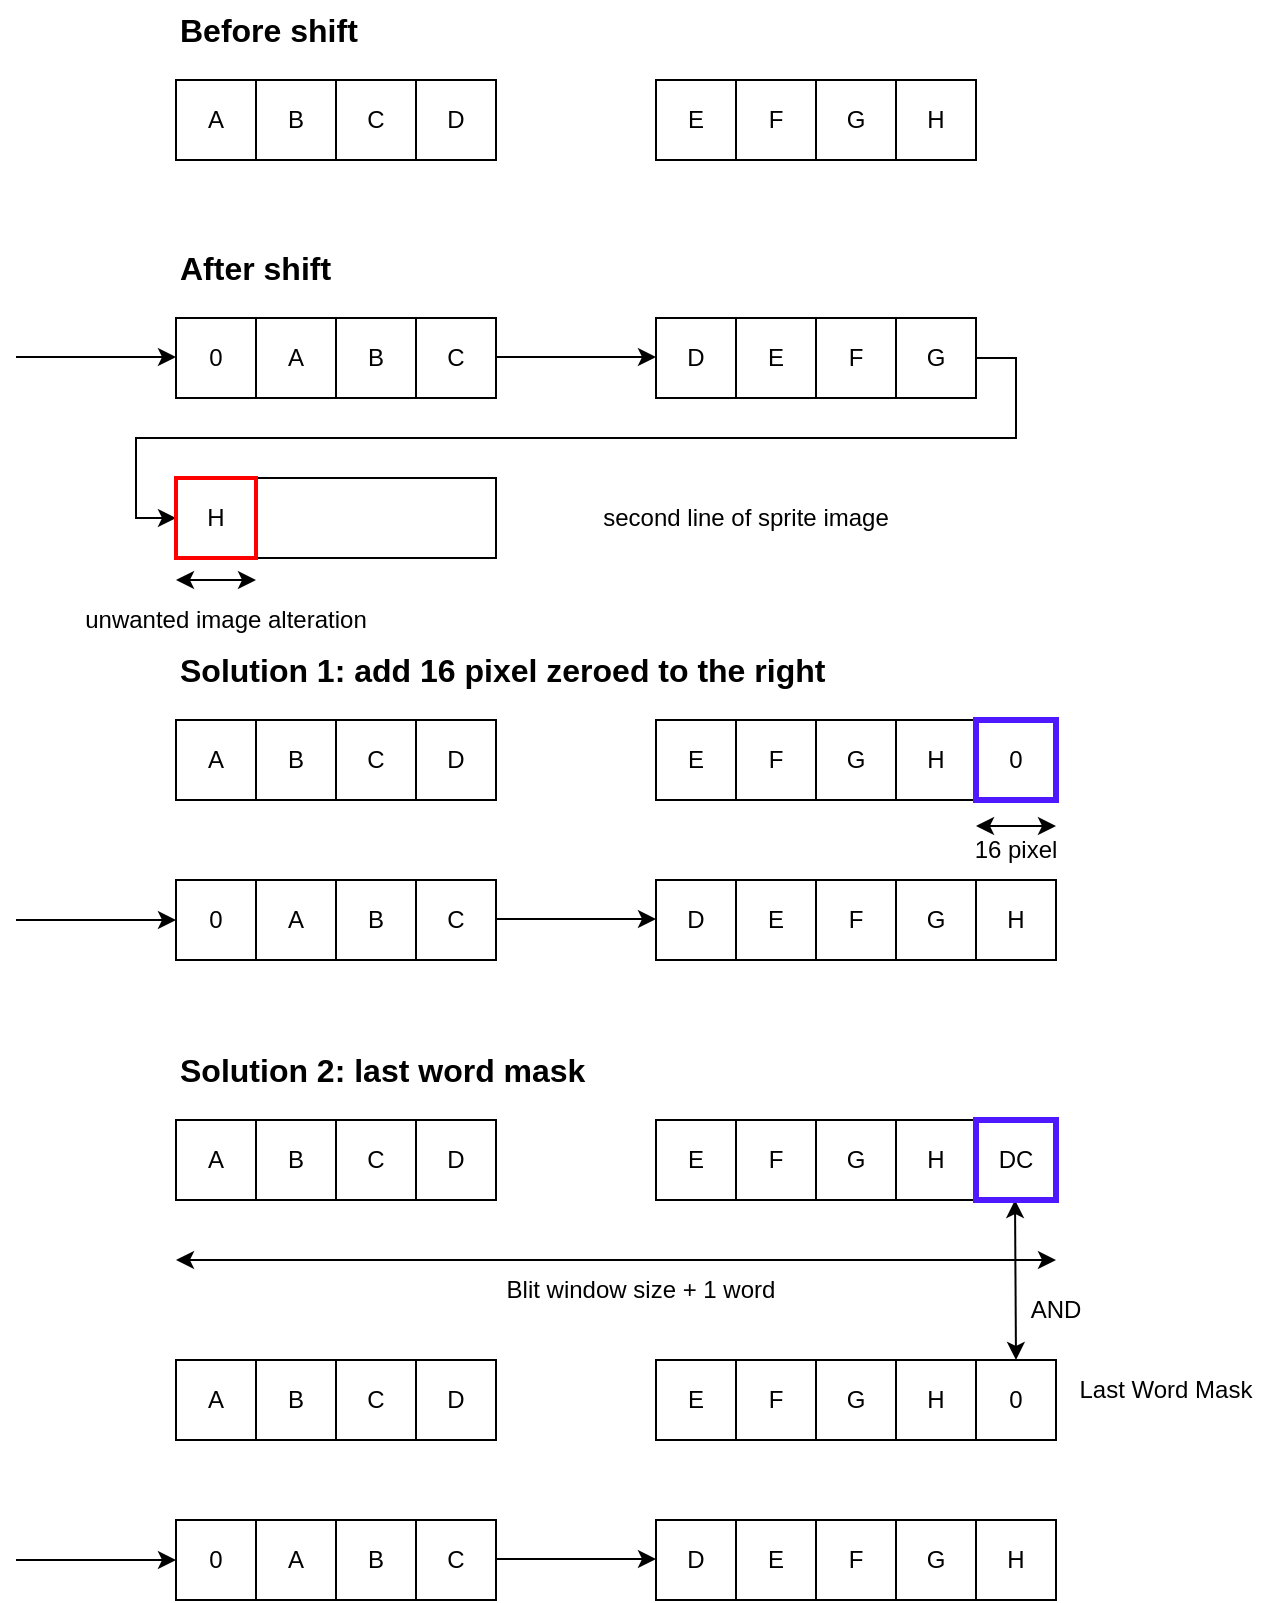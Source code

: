 <mxfile version="24.8.0">
  <diagram name="Pagina-1" id="myn1QHJSKxDFGK9l9JSB">
    <mxGraphModel dx="1042" dy="533" grid="1" gridSize="10" guides="1" tooltips="1" connect="1" arrows="1" fold="1" page="1" pageScale="1" pageWidth="1169" pageHeight="827" math="0" shadow="0">
      <root>
        <mxCell id="0" />
        <mxCell id="1" parent="0" />
        <mxCell id="HODwGx-z2l939eBfWZcS-1" value="" style="rounded=0;whiteSpace=wrap;html=1;" parent="1" vertex="1">
          <mxGeometry x="120" y="159" width="160" height="40" as="geometry" />
        </mxCell>
        <mxCell id="HODwGx-z2l939eBfWZcS-2" value="" style="rounded=0;whiteSpace=wrap;html=1;" parent="1" vertex="1">
          <mxGeometry x="360" y="159" width="160" height="40" as="geometry" />
        </mxCell>
        <mxCell id="HODwGx-z2l939eBfWZcS-4" value="" style="endArrow=classic;html=1;rounded=0;" parent="1" edge="1">
          <mxGeometry width="50" height="50" relative="1" as="geometry">
            <mxPoint x="40" y="178.5" as="sourcePoint" />
            <mxPoint x="120" y="178.5" as="targetPoint" />
          </mxGeometry>
        </mxCell>
        <mxCell id="HODwGx-z2l939eBfWZcS-5" value="" style="endArrow=classic;html=1;rounded=0;" parent="1" edge="1">
          <mxGeometry width="50" height="50" relative="1" as="geometry">
            <mxPoint x="280" y="178.5" as="sourcePoint" />
            <mxPoint x="360" y="178.5" as="targetPoint" />
          </mxGeometry>
        </mxCell>
        <mxCell id="HODwGx-z2l939eBfWZcS-6" value="0" style="rounded=0;whiteSpace=wrap;html=1;" parent="1" vertex="1">
          <mxGeometry x="120" y="159" width="40" height="40" as="geometry" />
        </mxCell>
        <mxCell id="HODwGx-z2l939eBfWZcS-7" value="" style="rounded=0;whiteSpace=wrap;html=1;" parent="1" vertex="1">
          <mxGeometry x="120" y="40" width="160" height="40" as="geometry" />
        </mxCell>
        <mxCell id="HODwGx-z2l939eBfWZcS-8" value="A" style="rounded=0;whiteSpace=wrap;html=1;" parent="1" vertex="1">
          <mxGeometry x="120" y="40" width="40" height="40" as="geometry" />
        </mxCell>
        <mxCell id="HODwGx-z2l939eBfWZcS-9" value="B" style="rounded=0;whiteSpace=wrap;html=1;" parent="1" vertex="1">
          <mxGeometry x="160" y="40" width="40" height="40" as="geometry" />
        </mxCell>
        <mxCell id="HODwGx-z2l939eBfWZcS-10" value="C" style="rounded=0;whiteSpace=wrap;html=1;" parent="1" vertex="1">
          <mxGeometry x="200" y="40" width="40" height="40" as="geometry" />
        </mxCell>
        <mxCell id="HODwGx-z2l939eBfWZcS-11" value="D" style="rounded=0;whiteSpace=wrap;html=1;" parent="1" vertex="1">
          <mxGeometry x="240" y="40" width="40" height="40" as="geometry" />
        </mxCell>
        <mxCell id="HODwGx-z2l939eBfWZcS-12" value="" style="rounded=0;whiteSpace=wrap;html=1;" parent="1" vertex="1">
          <mxGeometry x="360" y="40" width="160" height="40" as="geometry" />
        </mxCell>
        <mxCell id="HODwGx-z2l939eBfWZcS-13" value="E" style="rounded=0;whiteSpace=wrap;html=1;" parent="1" vertex="1">
          <mxGeometry x="360" y="40" width="40" height="40" as="geometry" />
        </mxCell>
        <mxCell id="HODwGx-z2l939eBfWZcS-14" value="F" style="rounded=0;whiteSpace=wrap;html=1;" parent="1" vertex="1">
          <mxGeometry x="400" y="40" width="40" height="40" as="geometry" />
        </mxCell>
        <mxCell id="HODwGx-z2l939eBfWZcS-15" value="G" style="rounded=0;whiteSpace=wrap;html=1;" parent="1" vertex="1">
          <mxGeometry x="440" y="40" width="40" height="40" as="geometry" />
        </mxCell>
        <mxCell id="HODwGx-z2l939eBfWZcS-16" value="H" style="rounded=0;whiteSpace=wrap;html=1;" parent="1" vertex="1">
          <mxGeometry x="480" y="40" width="40" height="40" as="geometry" />
        </mxCell>
        <mxCell id="HODwGx-z2l939eBfWZcS-17" value="A" style="rounded=0;whiteSpace=wrap;html=1;" parent="1" vertex="1">
          <mxGeometry x="160" y="159" width="40" height="40" as="geometry" />
        </mxCell>
        <mxCell id="HODwGx-z2l939eBfWZcS-18" value="B" style="rounded=0;whiteSpace=wrap;html=1;" parent="1" vertex="1">
          <mxGeometry x="200" y="159" width="40" height="40" as="geometry" />
        </mxCell>
        <mxCell id="HODwGx-z2l939eBfWZcS-19" value="C" style="rounded=0;whiteSpace=wrap;html=1;" parent="1" vertex="1">
          <mxGeometry x="240" y="159" width="40" height="40" as="geometry" />
        </mxCell>
        <mxCell id="HODwGx-z2l939eBfWZcS-20" value="D" style="rounded=0;whiteSpace=wrap;html=1;" parent="1" vertex="1">
          <mxGeometry x="360" y="159" width="40" height="40" as="geometry" />
        </mxCell>
        <mxCell id="HODwGx-z2l939eBfWZcS-21" value="E" style="rounded=0;whiteSpace=wrap;html=1;" parent="1" vertex="1">
          <mxGeometry x="400" y="159" width="40" height="40" as="geometry" />
        </mxCell>
        <mxCell id="HODwGx-z2l939eBfWZcS-22" value="F" style="rounded=0;whiteSpace=wrap;html=1;" parent="1" vertex="1">
          <mxGeometry x="440" y="159" width="40" height="40" as="geometry" />
        </mxCell>
        <mxCell id="HODwGx-z2l939eBfWZcS-26" style="edgeStyle=orthogonalEdgeStyle;rounded=0;orthogonalLoop=1;jettySize=auto;html=1;entryX=0;entryY=0.5;entryDx=0;entryDy=0;exitX=1;exitY=0.5;exitDx=0;exitDy=0;" parent="1" source="HODwGx-z2l939eBfWZcS-23" target="HODwGx-z2l939eBfWZcS-25" edge="1">
          <mxGeometry relative="1" as="geometry" />
        </mxCell>
        <mxCell id="HODwGx-z2l939eBfWZcS-23" value="G" style="rounded=0;whiteSpace=wrap;html=1;" parent="1" vertex="1">
          <mxGeometry x="480" y="159" width="40" height="40" as="geometry" />
        </mxCell>
        <mxCell id="HODwGx-z2l939eBfWZcS-24" value="" style="rounded=0;whiteSpace=wrap;html=1;" parent="1" vertex="1">
          <mxGeometry x="120" y="239" width="160" height="40" as="geometry" />
        </mxCell>
        <mxCell id="HODwGx-z2l939eBfWZcS-25" value="H" style="rounded=0;whiteSpace=wrap;html=1;strokeWidth=2;strokeColor=#FF0000;" parent="1" vertex="1">
          <mxGeometry x="120" y="239" width="40" height="40" as="geometry" />
        </mxCell>
        <mxCell id="HODwGx-z2l939eBfWZcS-27" value="&lt;b&gt;&lt;font style=&quot;font-size: 16px;&quot;&gt;Before shift&lt;/font&gt;&lt;/b&gt;" style="text;html=1;align=left;verticalAlign=middle;whiteSpace=wrap;rounded=0;" parent="1" vertex="1">
          <mxGeometry x="120" width="110" height="30" as="geometry" />
        </mxCell>
        <mxCell id="HODwGx-z2l939eBfWZcS-28" value="&lt;b&gt;&lt;font style=&quot;font-size: 16px;&quot;&gt;After shift&lt;/font&gt;&lt;/b&gt;" style="text;html=1;align=left;verticalAlign=middle;whiteSpace=wrap;rounded=0;" parent="1" vertex="1">
          <mxGeometry x="120" y="119" width="110" height="30" as="geometry" />
        </mxCell>
        <mxCell id="HODwGx-z2l939eBfWZcS-44" value="&lt;b&gt;&lt;font style=&quot;font-size: 16px;&quot;&gt;Solution 2: last word mask&lt;/font&gt;&lt;/b&gt;" style="text;html=1;align=left;verticalAlign=middle;whiteSpace=wrap;rounded=0;" parent="1" vertex="1">
          <mxGeometry x="120" y="520" width="220" height="30" as="geometry" />
        </mxCell>
        <mxCell id="HODwGx-z2l939eBfWZcS-45" value="0" style="rounded=0;whiteSpace=wrap;html=1;" parent="1" vertex="1">
          <mxGeometry x="520" y="680" width="40" height="40" as="geometry" />
        </mxCell>
        <mxCell id="HODwGx-z2l939eBfWZcS-46" value="Last Word Mask" style="text;html=1;align=center;verticalAlign=middle;whiteSpace=wrap;rounded=0;" parent="1" vertex="1">
          <mxGeometry x="560" y="680" width="110" height="30" as="geometry" />
        </mxCell>
        <mxCell id="HODwGx-z2l939eBfWZcS-53" value="" style="endArrow=classic;startArrow=classic;html=1;rounded=0;exitX=0.5;exitY=0;exitDx=0;exitDy=0;" parent="1" edge="1" source="HODwGx-z2l939eBfWZcS-45">
          <mxGeometry width="50" height="50" relative="1" as="geometry">
            <mxPoint x="540" y="640" as="sourcePoint" />
            <mxPoint x="539.5" y="600" as="targetPoint" />
          </mxGeometry>
        </mxCell>
        <mxCell id="HODwGx-z2l939eBfWZcS-57" value="AND" style="text;html=1;align=center;verticalAlign=middle;whiteSpace=wrap;rounded=0;" parent="1" vertex="1">
          <mxGeometry x="530" y="640" width="60" height="30" as="geometry" />
        </mxCell>
        <mxCell id="HODwGx-z2l939eBfWZcS-85" value="" style="rounded=0;whiteSpace=wrap;html=1;" parent="1" vertex="1">
          <mxGeometry x="360" y="440" width="200" height="40" as="geometry" />
        </mxCell>
        <mxCell id="HODwGx-z2l939eBfWZcS-86" value="" style="endArrow=classic;html=1;rounded=0;" parent="1" edge="1">
          <mxGeometry width="50" height="50" relative="1" as="geometry">
            <mxPoint x="40" y="460" as="sourcePoint" />
            <mxPoint x="120" y="460" as="targetPoint" />
          </mxGeometry>
        </mxCell>
        <mxCell id="HODwGx-z2l939eBfWZcS-87" value="" style="endArrow=classic;html=1;rounded=0;" parent="1" edge="1">
          <mxGeometry width="50" height="50" relative="1" as="geometry">
            <mxPoint x="280" y="459.5" as="sourcePoint" />
            <mxPoint x="360" y="459.5" as="targetPoint" />
          </mxGeometry>
        </mxCell>
        <mxCell id="HODwGx-z2l939eBfWZcS-89" value="A" style="rounded=0;whiteSpace=wrap;html=1;" parent="1" vertex="1">
          <mxGeometry x="160" y="440" width="40" height="40" as="geometry" />
        </mxCell>
        <mxCell id="HODwGx-z2l939eBfWZcS-90" value="B" style="rounded=0;whiteSpace=wrap;html=1;" parent="1" vertex="1">
          <mxGeometry x="200" y="440" width="40" height="40" as="geometry" />
        </mxCell>
        <mxCell id="HODwGx-z2l939eBfWZcS-91" value="C" style="rounded=0;whiteSpace=wrap;html=1;" parent="1" vertex="1">
          <mxGeometry x="240" y="440" width="40" height="40" as="geometry" />
        </mxCell>
        <mxCell id="HODwGx-z2l939eBfWZcS-93" value="E" style="rounded=0;whiteSpace=wrap;html=1;" parent="1" vertex="1">
          <mxGeometry x="400" y="440" width="40" height="40" as="geometry" />
        </mxCell>
        <mxCell id="HODwGx-z2l939eBfWZcS-94" value="F" style="rounded=0;whiteSpace=wrap;html=1;" parent="1" vertex="1">
          <mxGeometry x="440" y="440" width="40" height="40" as="geometry" />
        </mxCell>
        <mxCell id="HODwGx-z2l939eBfWZcS-95" value="G" style="rounded=0;whiteSpace=wrap;html=1;" parent="1" vertex="1">
          <mxGeometry x="480" y="440" width="40" height="40" as="geometry" />
        </mxCell>
        <mxCell id="HODwGx-z2l939eBfWZcS-96" value="H" style="rounded=0;whiteSpace=wrap;html=1;" parent="1" vertex="1">
          <mxGeometry x="520" y="440" width="40" height="40" as="geometry" />
        </mxCell>
        <mxCell id="HODwGx-z2l939eBfWZcS-97" value="&lt;b&gt;&lt;font style=&quot;font-size: 16px;&quot;&gt;Solution 1: add 16 pixel zeroed to the right&lt;/font&gt;&lt;/b&gt;" style="text;html=1;align=left;verticalAlign=middle;whiteSpace=wrap;rounded=0;" parent="1" vertex="1">
          <mxGeometry x="120" y="320" width="350" height="30" as="geometry" />
        </mxCell>
        <mxCell id="HODwGx-z2l939eBfWZcS-108" value="0" style="rounded=0;whiteSpace=wrap;html=1;" parent="1" vertex="1">
          <mxGeometry x="120" y="440" width="40" height="40" as="geometry" />
        </mxCell>
        <mxCell id="HODwGx-z2l939eBfWZcS-109" value="" style="rounded=0;whiteSpace=wrap;html=1;" parent="1" vertex="1">
          <mxGeometry x="120" y="360" width="160" height="40" as="geometry" />
        </mxCell>
        <mxCell id="HODwGx-z2l939eBfWZcS-110" value="A" style="rounded=0;whiteSpace=wrap;html=1;" parent="1" vertex="1">
          <mxGeometry x="120" y="360" width="40" height="40" as="geometry" />
        </mxCell>
        <mxCell id="HODwGx-z2l939eBfWZcS-111" value="B" style="rounded=0;whiteSpace=wrap;html=1;" parent="1" vertex="1">
          <mxGeometry x="160" y="360" width="40" height="40" as="geometry" />
        </mxCell>
        <mxCell id="HODwGx-z2l939eBfWZcS-112" value="C" style="rounded=0;whiteSpace=wrap;html=1;" parent="1" vertex="1">
          <mxGeometry x="200" y="360" width="40" height="40" as="geometry" />
        </mxCell>
        <mxCell id="HODwGx-z2l939eBfWZcS-113" value="D" style="rounded=0;whiteSpace=wrap;html=1;" parent="1" vertex="1">
          <mxGeometry x="240" y="360" width="40" height="40" as="geometry" />
        </mxCell>
        <mxCell id="HODwGx-z2l939eBfWZcS-114" value="" style="rounded=0;whiteSpace=wrap;html=1;" parent="1" vertex="1">
          <mxGeometry x="360" y="360" width="160" height="40" as="geometry" />
        </mxCell>
        <mxCell id="HODwGx-z2l939eBfWZcS-115" value="E" style="rounded=0;whiteSpace=wrap;html=1;" parent="1" vertex="1">
          <mxGeometry x="360" y="360" width="40" height="40" as="geometry" />
        </mxCell>
        <mxCell id="HODwGx-z2l939eBfWZcS-116" value="F" style="rounded=0;whiteSpace=wrap;html=1;" parent="1" vertex="1">
          <mxGeometry x="400" y="360" width="40" height="40" as="geometry" />
        </mxCell>
        <mxCell id="HODwGx-z2l939eBfWZcS-117" value="G" style="rounded=0;whiteSpace=wrap;html=1;" parent="1" vertex="1">
          <mxGeometry x="440" y="360" width="40" height="40" as="geometry" />
        </mxCell>
        <mxCell id="HODwGx-z2l939eBfWZcS-118" value="H" style="rounded=0;whiteSpace=wrap;html=1;" parent="1" vertex="1">
          <mxGeometry x="480" y="360" width="40" height="40" as="geometry" />
        </mxCell>
        <mxCell id="HODwGx-z2l939eBfWZcS-120" value="0" style="rounded=0;whiteSpace=wrap;html=1;" parent="1" vertex="1">
          <mxGeometry x="520" y="360" width="40" height="40" as="geometry" />
        </mxCell>
        <mxCell id="HODwGx-z2l939eBfWZcS-121" value="0" style="rounded=0;whiteSpace=wrap;html=1;strokeWidth=3;strokeColor=#4F19FF;" parent="1" vertex="1">
          <mxGeometry x="520" y="360" width="40" height="40" as="geometry" />
        </mxCell>
        <mxCell id="HODwGx-z2l939eBfWZcS-122" value="D" style="rounded=0;whiteSpace=wrap;html=1;" parent="1" vertex="1">
          <mxGeometry x="360" y="440" width="40" height="40" as="geometry" />
        </mxCell>
        <mxCell id="HODwGx-z2l939eBfWZcS-124" value="" style="endArrow=classic;startArrow=classic;html=1;rounded=0;" parent="1" edge="1">
          <mxGeometry width="50" height="50" relative="1" as="geometry">
            <mxPoint x="520" y="413" as="sourcePoint" />
            <mxPoint x="560" y="413" as="targetPoint" />
          </mxGeometry>
        </mxCell>
        <mxCell id="HODwGx-z2l939eBfWZcS-125" value="16 pixel" style="text;html=1;align=center;verticalAlign=middle;whiteSpace=wrap;rounded=0;" parent="1" vertex="1">
          <mxGeometry x="510" y="410" width="60" height="30" as="geometry" />
        </mxCell>
        <mxCell id="HODwGx-z2l939eBfWZcS-131" value="" style="endArrow=classic;startArrow=classic;html=1;rounded=0;" parent="1" edge="1">
          <mxGeometry width="50" height="50" relative="1" as="geometry">
            <mxPoint x="120" y="290" as="sourcePoint" />
            <mxPoint x="160" y="290" as="targetPoint" />
          </mxGeometry>
        </mxCell>
        <mxCell id="HODwGx-z2l939eBfWZcS-132" value="unwanted image alteration" style="text;html=1;align=center;verticalAlign=middle;whiteSpace=wrap;rounded=0;" parent="1" vertex="1">
          <mxGeometry x="60" y="300" width="170" height="20" as="geometry" />
        </mxCell>
        <mxCell id="HODwGx-z2l939eBfWZcS-133" value="second line of sprite image" style="text;html=1;align=center;verticalAlign=middle;whiteSpace=wrap;rounded=0;" parent="1" vertex="1">
          <mxGeometry x="320" y="244" width="170" height="30" as="geometry" />
        </mxCell>
        <mxCell id="MKuVThgs3kKms2mTyCE0-1" value="" style="rounded=0;whiteSpace=wrap;html=1;" vertex="1" parent="1">
          <mxGeometry x="120" y="560" width="160" height="40" as="geometry" />
        </mxCell>
        <mxCell id="MKuVThgs3kKms2mTyCE0-2" value="A" style="rounded=0;whiteSpace=wrap;html=1;" vertex="1" parent="1">
          <mxGeometry x="120" y="560" width="40" height="40" as="geometry" />
        </mxCell>
        <mxCell id="MKuVThgs3kKms2mTyCE0-3" value="B" style="rounded=0;whiteSpace=wrap;html=1;" vertex="1" parent="1">
          <mxGeometry x="160" y="560" width="40" height="40" as="geometry" />
        </mxCell>
        <mxCell id="MKuVThgs3kKms2mTyCE0-4" value="C" style="rounded=0;whiteSpace=wrap;html=1;" vertex="1" parent="1">
          <mxGeometry x="200" y="560" width="40" height="40" as="geometry" />
        </mxCell>
        <mxCell id="MKuVThgs3kKms2mTyCE0-5" value="D" style="rounded=0;whiteSpace=wrap;html=1;" vertex="1" parent="1">
          <mxGeometry x="240" y="560" width="40" height="40" as="geometry" />
        </mxCell>
        <mxCell id="MKuVThgs3kKms2mTyCE0-6" value="" style="rounded=0;whiteSpace=wrap;html=1;" vertex="1" parent="1">
          <mxGeometry x="360" y="560" width="160" height="40" as="geometry" />
        </mxCell>
        <mxCell id="MKuVThgs3kKms2mTyCE0-7" value="E" style="rounded=0;whiteSpace=wrap;html=1;" vertex="1" parent="1">
          <mxGeometry x="360" y="560" width="40" height="40" as="geometry" />
        </mxCell>
        <mxCell id="MKuVThgs3kKms2mTyCE0-8" value="F" style="rounded=0;whiteSpace=wrap;html=1;" vertex="1" parent="1">
          <mxGeometry x="400" y="560" width="40" height="40" as="geometry" />
        </mxCell>
        <mxCell id="MKuVThgs3kKms2mTyCE0-9" value="G" style="rounded=0;whiteSpace=wrap;html=1;" vertex="1" parent="1">
          <mxGeometry x="440" y="560" width="40" height="40" as="geometry" />
        </mxCell>
        <mxCell id="MKuVThgs3kKms2mTyCE0-10" value="H" style="rounded=0;whiteSpace=wrap;html=1;" vertex="1" parent="1">
          <mxGeometry x="480" y="560" width="40" height="40" as="geometry" />
        </mxCell>
        <mxCell id="MKuVThgs3kKms2mTyCE0-11" value="0" style="rounded=0;whiteSpace=wrap;html=1;" vertex="1" parent="1">
          <mxGeometry x="520" y="560" width="40" height="40" as="geometry" />
        </mxCell>
        <mxCell id="MKuVThgs3kKms2mTyCE0-12" value="DC" style="rounded=0;whiteSpace=wrap;html=1;strokeWidth=3;strokeColor=#4F19FF;" vertex="1" parent="1">
          <mxGeometry x="520" y="560" width="40" height="40" as="geometry" />
        </mxCell>
        <mxCell id="MKuVThgs3kKms2mTyCE0-13" value="" style="endArrow=classic;html=1;rounded=0;startArrow=classic;startFill=1;" edge="1" parent="1">
          <mxGeometry width="50" height="50" relative="1" as="geometry">
            <mxPoint x="120" y="630" as="sourcePoint" />
            <mxPoint x="560" y="630" as="targetPoint" />
          </mxGeometry>
        </mxCell>
        <mxCell id="MKuVThgs3kKms2mTyCE0-14" value="Blit window size + 1 word" style="text;html=1;align=center;verticalAlign=middle;whiteSpace=wrap;rounded=0;" vertex="1" parent="1">
          <mxGeometry x="240" y="630" width="225" height="30" as="geometry" />
        </mxCell>
        <mxCell id="MKuVThgs3kKms2mTyCE0-26" value="" style="rounded=0;whiteSpace=wrap;html=1;" vertex="1" parent="1">
          <mxGeometry x="120" y="680" width="160" height="40" as="geometry" />
        </mxCell>
        <mxCell id="MKuVThgs3kKms2mTyCE0-27" value="A" style="rounded=0;whiteSpace=wrap;html=1;" vertex="1" parent="1">
          <mxGeometry x="120" y="680" width="40" height="40" as="geometry" />
        </mxCell>
        <mxCell id="MKuVThgs3kKms2mTyCE0-28" value="B" style="rounded=0;whiteSpace=wrap;html=1;" vertex="1" parent="1">
          <mxGeometry x="160" y="680" width="40" height="40" as="geometry" />
        </mxCell>
        <mxCell id="MKuVThgs3kKms2mTyCE0-29" value="C" style="rounded=0;whiteSpace=wrap;html=1;" vertex="1" parent="1">
          <mxGeometry x="200" y="680" width="40" height="40" as="geometry" />
        </mxCell>
        <mxCell id="MKuVThgs3kKms2mTyCE0-30" value="D" style="rounded=0;whiteSpace=wrap;html=1;" vertex="1" parent="1">
          <mxGeometry x="240" y="680" width="40" height="40" as="geometry" />
        </mxCell>
        <mxCell id="MKuVThgs3kKms2mTyCE0-31" value="" style="rounded=0;whiteSpace=wrap;html=1;" vertex="1" parent="1">
          <mxGeometry x="360" y="680" width="160" height="40" as="geometry" />
        </mxCell>
        <mxCell id="MKuVThgs3kKms2mTyCE0-32" value="E" style="rounded=0;whiteSpace=wrap;html=1;" vertex="1" parent="1">
          <mxGeometry x="360" y="680" width="40" height="40" as="geometry" />
        </mxCell>
        <mxCell id="MKuVThgs3kKms2mTyCE0-33" value="F" style="rounded=0;whiteSpace=wrap;html=1;" vertex="1" parent="1">
          <mxGeometry x="400" y="680" width="40" height="40" as="geometry" />
        </mxCell>
        <mxCell id="MKuVThgs3kKms2mTyCE0-34" value="G" style="rounded=0;whiteSpace=wrap;html=1;" vertex="1" parent="1">
          <mxGeometry x="440" y="680" width="40" height="40" as="geometry" />
        </mxCell>
        <mxCell id="MKuVThgs3kKms2mTyCE0-35" value="H" style="rounded=0;whiteSpace=wrap;html=1;" vertex="1" parent="1">
          <mxGeometry x="480" y="680" width="40" height="40" as="geometry" />
        </mxCell>
        <mxCell id="MKuVThgs3kKms2mTyCE0-48" value="" style="rounded=0;whiteSpace=wrap;html=1;" vertex="1" parent="1">
          <mxGeometry x="360" y="760" width="200" height="40" as="geometry" />
        </mxCell>
        <mxCell id="MKuVThgs3kKms2mTyCE0-49" value="" style="endArrow=classic;html=1;rounded=0;" edge="1" parent="1">
          <mxGeometry width="50" height="50" relative="1" as="geometry">
            <mxPoint x="40" y="780" as="sourcePoint" />
            <mxPoint x="120" y="780" as="targetPoint" />
          </mxGeometry>
        </mxCell>
        <mxCell id="MKuVThgs3kKms2mTyCE0-50" value="" style="endArrow=classic;html=1;rounded=0;" edge="1" parent="1">
          <mxGeometry width="50" height="50" relative="1" as="geometry">
            <mxPoint x="280" y="779.5" as="sourcePoint" />
            <mxPoint x="360" y="779.5" as="targetPoint" />
          </mxGeometry>
        </mxCell>
        <mxCell id="MKuVThgs3kKms2mTyCE0-51" value="A" style="rounded=0;whiteSpace=wrap;html=1;" vertex="1" parent="1">
          <mxGeometry x="160" y="760" width="40" height="40" as="geometry" />
        </mxCell>
        <mxCell id="MKuVThgs3kKms2mTyCE0-52" value="B" style="rounded=0;whiteSpace=wrap;html=1;" vertex="1" parent="1">
          <mxGeometry x="200" y="760" width="40" height="40" as="geometry" />
        </mxCell>
        <mxCell id="MKuVThgs3kKms2mTyCE0-53" value="C" style="rounded=0;whiteSpace=wrap;html=1;" vertex="1" parent="1">
          <mxGeometry x="240" y="760" width="40" height="40" as="geometry" />
        </mxCell>
        <mxCell id="MKuVThgs3kKms2mTyCE0-54" value="E" style="rounded=0;whiteSpace=wrap;html=1;" vertex="1" parent="1">
          <mxGeometry x="400" y="760" width="40" height="40" as="geometry" />
        </mxCell>
        <mxCell id="MKuVThgs3kKms2mTyCE0-55" value="F" style="rounded=0;whiteSpace=wrap;html=1;" vertex="1" parent="1">
          <mxGeometry x="440" y="760" width="40" height="40" as="geometry" />
        </mxCell>
        <mxCell id="MKuVThgs3kKms2mTyCE0-56" value="G" style="rounded=0;whiteSpace=wrap;html=1;" vertex="1" parent="1">
          <mxGeometry x="480" y="760" width="40" height="40" as="geometry" />
        </mxCell>
        <mxCell id="MKuVThgs3kKms2mTyCE0-57" value="H" style="rounded=0;whiteSpace=wrap;html=1;" vertex="1" parent="1">
          <mxGeometry x="520" y="760" width="40" height="40" as="geometry" />
        </mxCell>
        <mxCell id="MKuVThgs3kKms2mTyCE0-58" value="0" style="rounded=0;whiteSpace=wrap;html=1;" vertex="1" parent="1">
          <mxGeometry x="120" y="760" width="40" height="40" as="geometry" />
        </mxCell>
        <mxCell id="MKuVThgs3kKms2mTyCE0-59" value="D" style="rounded=0;whiteSpace=wrap;html=1;" vertex="1" parent="1">
          <mxGeometry x="360" y="760" width="40" height="40" as="geometry" />
        </mxCell>
      </root>
    </mxGraphModel>
  </diagram>
</mxfile>
